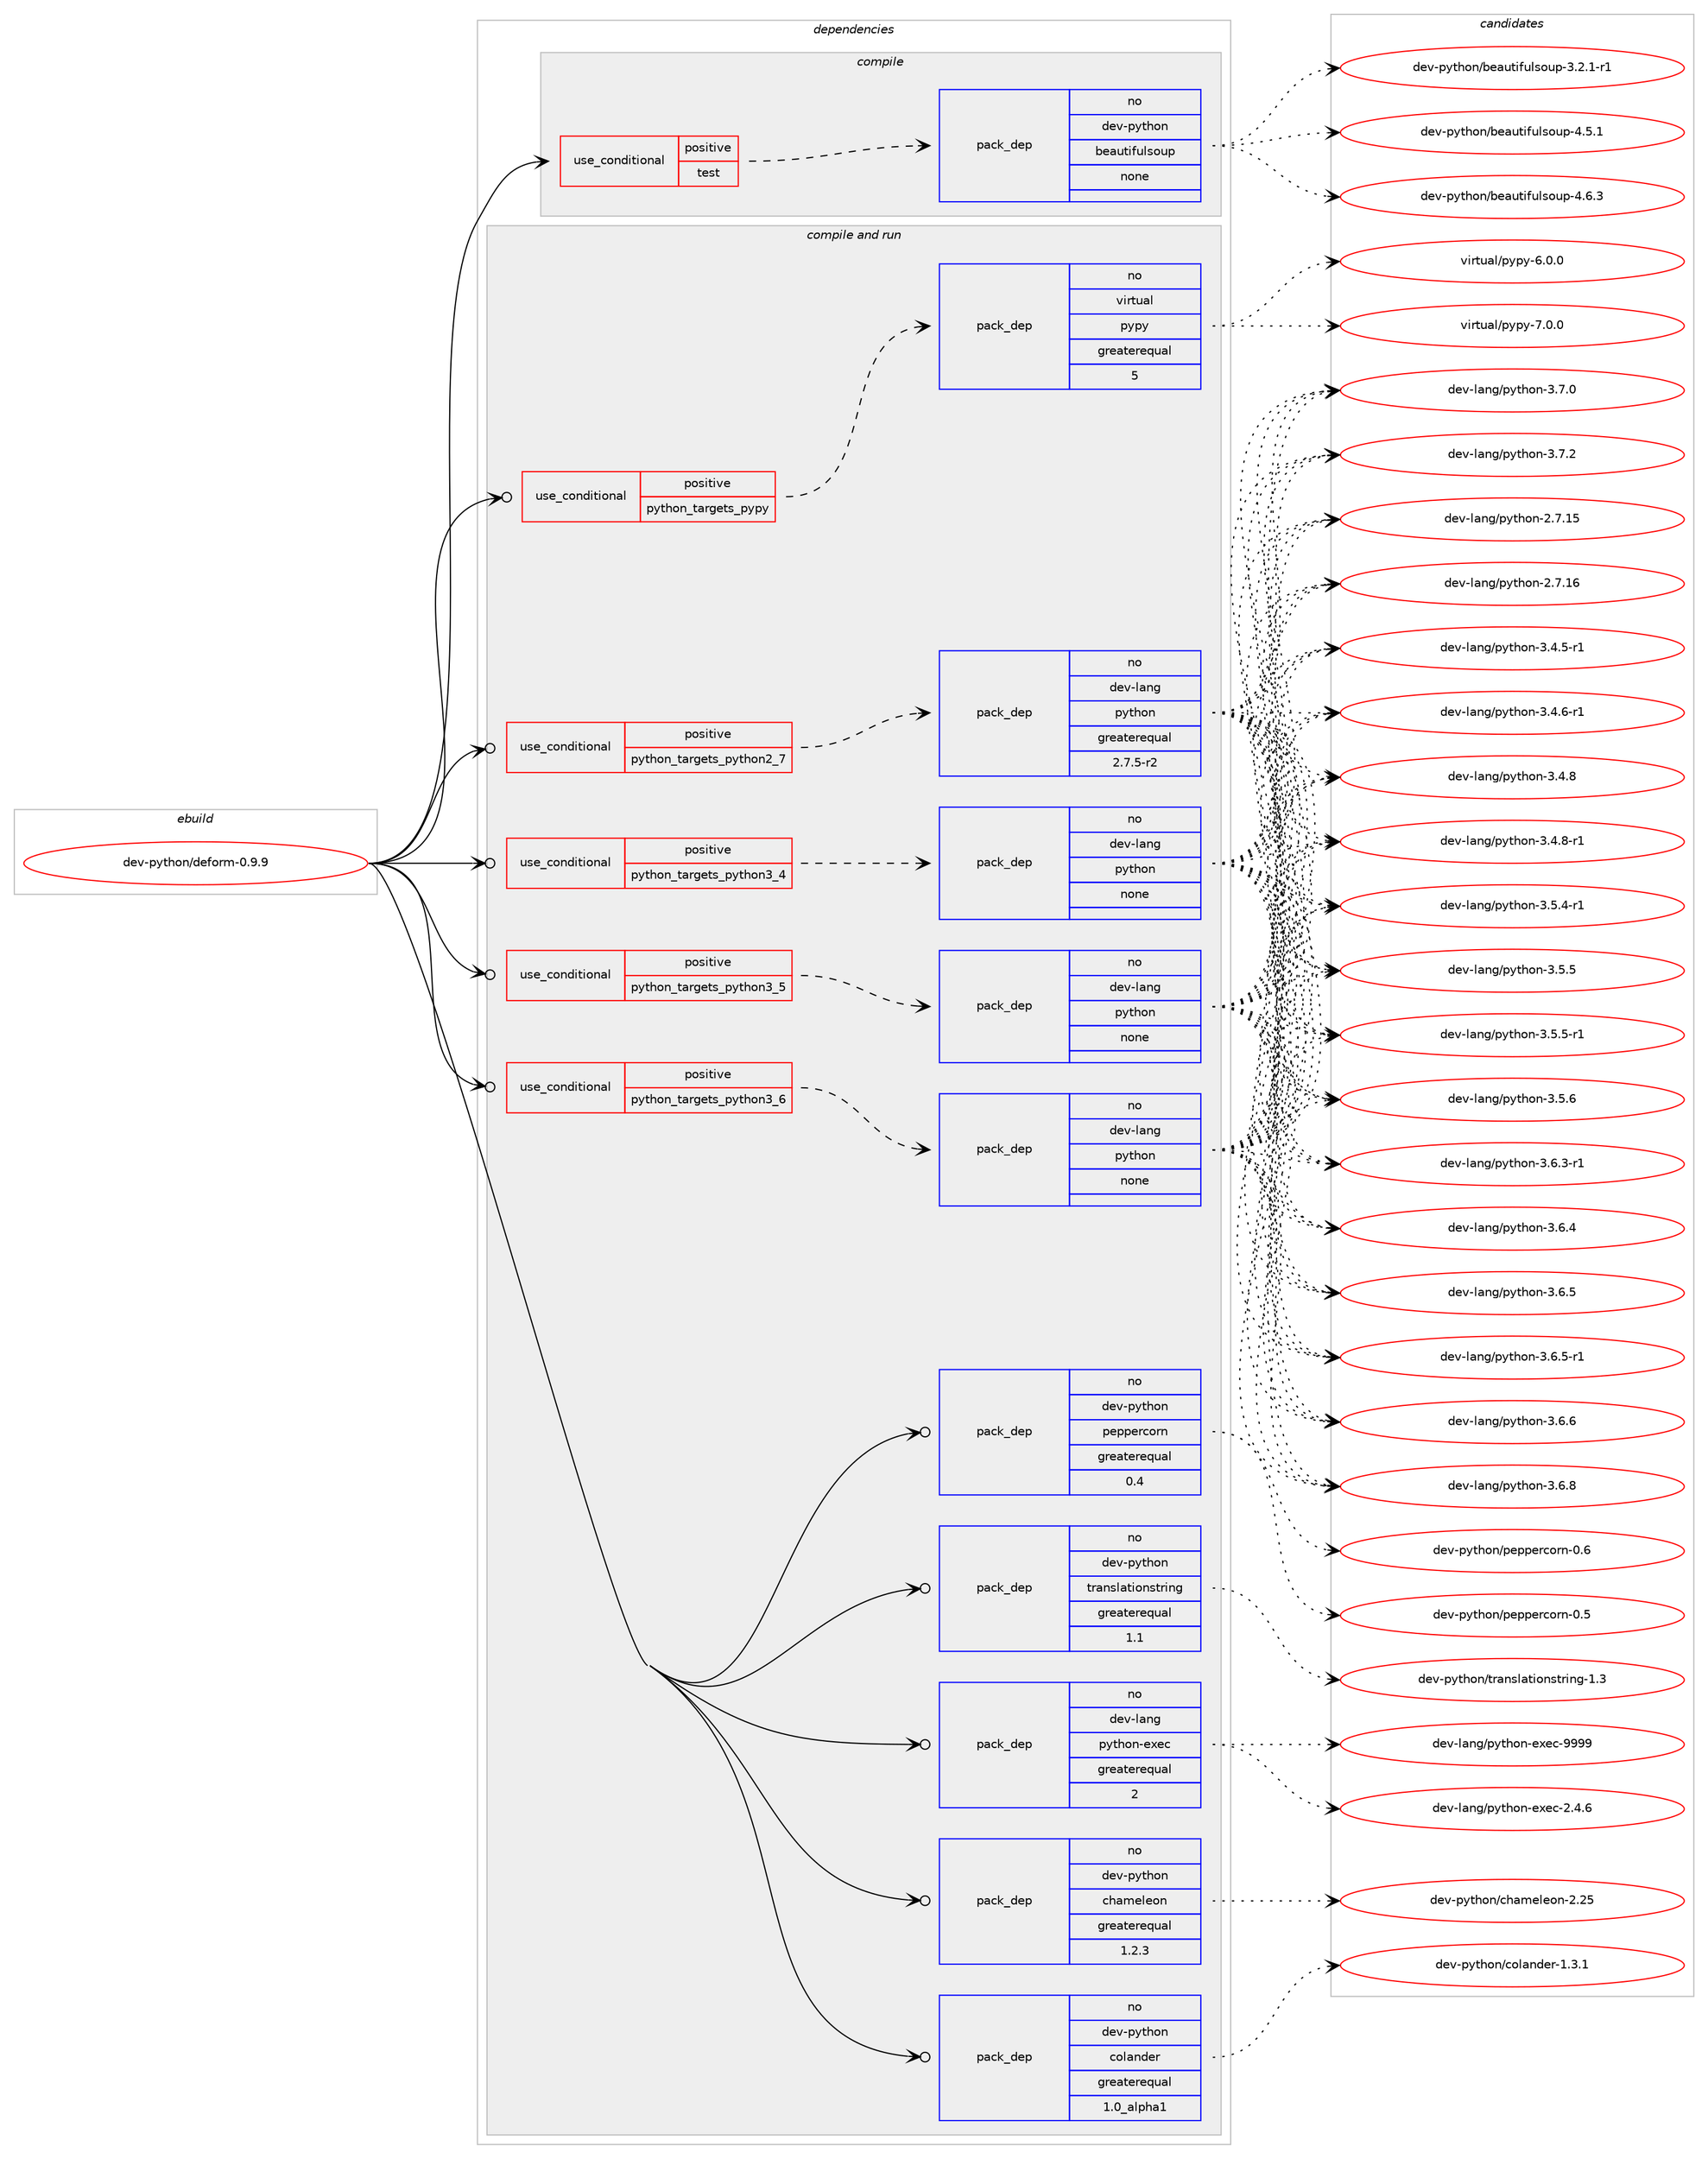 digraph prolog {

# *************
# Graph options
# *************

newrank=true;
concentrate=true;
compound=true;
graph [rankdir=LR,fontname=Helvetica,fontsize=10,ranksep=1.5];#, ranksep=2.5, nodesep=0.2];
edge  [arrowhead=vee];
node  [fontname=Helvetica,fontsize=10];

# **********
# The ebuild
# **********

subgraph cluster_leftcol {
color=gray;
rank=same;
label=<<i>ebuild</i>>;
id [label="dev-python/deform-0.9.9", color=red, width=4, href="../dev-python/deform-0.9.9.svg"];
}

# ****************
# The dependencies
# ****************

subgraph cluster_midcol {
color=gray;
label=<<i>dependencies</i>>;
subgraph cluster_compile {
fillcolor="#eeeeee";
style=filled;
label=<<i>compile</i>>;
subgraph cond373174 {
dependency1405657 [label=<<TABLE BORDER="0" CELLBORDER="1" CELLSPACING="0" CELLPADDING="4"><TR><TD ROWSPAN="3" CELLPADDING="10">use_conditional</TD></TR><TR><TD>positive</TD></TR><TR><TD>test</TD></TR></TABLE>>, shape=none, color=red];
subgraph pack1009227 {
dependency1405658 [label=<<TABLE BORDER="0" CELLBORDER="1" CELLSPACING="0" CELLPADDING="4" WIDTH="220"><TR><TD ROWSPAN="6" CELLPADDING="30">pack_dep</TD></TR><TR><TD WIDTH="110">no</TD></TR><TR><TD>dev-python</TD></TR><TR><TD>beautifulsoup</TD></TR><TR><TD>none</TD></TR><TR><TD></TD></TR></TABLE>>, shape=none, color=blue];
}
dependency1405657:e -> dependency1405658:w [weight=20,style="dashed",arrowhead="vee"];
}
id:e -> dependency1405657:w [weight=20,style="solid",arrowhead="vee"];
}
subgraph cluster_compileandrun {
fillcolor="#eeeeee";
style=filled;
label=<<i>compile and run</i>>;
subgraph cond373175 {
dependency1405659 [label=<<TABLE BORDER="0" CELLBORDER="1" CELLSPACING="0" CELLPADDING="4"><TR><TD ROWSPAN="3" CELLPADDING="10">use_conditional</TD></TR><TR><TD>positive</TD></TR><TR><TD>python_targets_pypy</TD></TR></TABLE>>, shape=none, color=red];
subgraph pack1009228 {
dependency1405660 [label=<<TABLE BORDER="0" CELLBORDER="1" CELLSPACING="0" CELLPADDING="4" WIDTH="220"><TR><TD ROWSPAN="6" CELLPADDING="30">pack_dep</TD></TR><TR><TD WIDTH="110">no</TD></TR><TR><TD>virtual</TD></TR><TR><TD>pypy</TD></TR><TR><TD>greaterequal</TD></TR><TR><TD>5</TD></TR></TABLE>>, shape=none, color=blue];
}
dependency1405659:e -> dependency1405660:w [weight=20,style="dashed",arrowhead="vee"];
}
id:e -> dependency1405659:w [weight=20,style="solid",arrowhead="odotvee"];
subgraph cond373176 {
dependency1405661 [label=<<TABLE BORDER="0" CELLBORDER="1" CELLSPACING="0" CELLPADDING="4"><TR><TD ROWSPAN="3" CELLPADDING="10">use_conditional</TD></TR><TR><TD>positive</TD></TR><TR><TD>python_targets_python2_7</TD></TR></TABLE>>, shape=none, color=red];
subgraph pack1009229 {
dependency1405662 [label=<<TABLE BORDER="0" CELLBORDER="1" CELLSPACING="0" CELLPADDING="4" WIDTH="220"><TR><TD ROWSPAN="6" CELLPADDING="30">pack_dep</TD></TR><TR><TD WIDTH="110">no</TD></TR><TR><TD>dev-lang</TD></TR><TR><TD>python</TD></TR><TR><TD>greaterequal</TD></TR><TR><TD>2.7.5-r2</TD></TR></TABLE>>, shape=none, color=blue];
}
dependency1405661:e -> dependency1405662:w [weight=20,style="dashed",arrowhead="vee"];
}
id:e -> dependency1405661:w [weight=20,style="solid",arrowhead="odotvee"];
subgraph cond373177 {
dependency1405663 [label=<<TABLE BORDER="0" CELLBORDER="1" CELLSPACING="0" CELLPADDING="4"><TR><TD ROWSPAN="3" CELLPADDING="10">use_conditional</TD></TR><TR><TD>positive</TD></TR><TR><TD>python_targets_python3_4</TD></TR></TABLE>>, shape=none, color=red];
subgraph pack1009230 {
dependency1405664 [label=<<TABLE BORDER="0" CELLBORDER="1" CELLSPACING="0" CELLPADDING="4" WIDTH="220"><TR><TD ROWSPAN="6" CELLPADDING="30">pack_dep</TD></TR><TR><TD WIDTH="110">no</TD></TR><TR><TD>dev-lang</TD></TR><TR><TD>python</TD></TR><TR><TD>none</TD></TR><TR><TD></TD></TR></TABLE>>, shape=none, color=blue];
}
dependency1405663:e -> dependency1405664:w [weight=20,style="dashed",arrowhead="vee"];
}
id:e -> dependency1405663:w [weight=20,style="solid",arrowhead="odotvee"];
subgraph cond373178 {
dependency1405665 [label=<<TABLE BORDER="0" CELLBORDER="1" CELLSPACING="0" CELLPADDING="4"><TR><TD ROWSPAN="3" CELLPADDING="10">use_conditional</TD></TR><TR><TD>positive</TD></TR><TR><TD>python_targets_python3_5</TD></TR></TABLE>>, shape=none, color=red];
subgraph pack1009231 {
dependency1405666 [label=<<TABLE BORDER="0" CELLBORDER="1" CELLSPACING="0" CELLPADDING="4" WIDTH="220"><TR><TD ROWSPAN="6" CELLPADDING="30">pack_dep</TD></TR><TR><TD WIDTH="110">no</TD></TR><TR><TD>dev-lang</TD></TR><TR><TD>python</TD></TR><TR><TD>none</TD></TR><TR><TD></TD></TR></TABLE>>, shape=none, color=blue];
}
dependency1405665:e -> dependency1405666:w [weight=20,style="dashed",arrowhead="vee"];
}
id:e -> dependency1405665:w [weight=20,style="solid",arrowhead="odotvee"];
subgraph cond373179 {
dependency1405667 [label=<<TABLE BORDER="0" CELLBORDER="1" CELLSPACING="0" CELLPADDING="4"><TR><TD ROWSPAN="3" CELLPADDING="10">use_conditional</TD></TR><TR><TD>positive</TD></TR><TR><TD>python_targets_python3_6</TD></TR></TABLE>>, shape=none, color=red];
subgraph pack1009232 {
dependency1405668 [label=<<TABLE BORDER="0" CELLBORDER="1" CELLSPACING="0" CELLPADDING="4" WIDTH="220"><TR><TD ROWSPAN="6" CELLPADDING="30">pack_dep</TD></TR><TR><TD WIDTH="110">no</TD></TR><TR><TD>dev-lang</TD></TR><TR><TD>python</TD></TR><TR><TD>none</TD></TR><TR><TD></TD></TR></TABLE>>, shape=none, color=blue];
}
dependency1405667:e -> dependency1405668:w [weight=20,style="dashed",arrowhead="vee"];
}
id:e -> dependency1405667:w [weight=20,style="solid",arrowhead="odotvee"];
subgraph pack1009233 {
dependency1405669 [label=<<TABLE BORDER="0" CELLBORDER="1" CELLSPACING="0" CELLPADDING="4" WIDTH="220"><TR><TD ROWSPAN="6" CELLPADDING="30">pack_dep</TD></TR><TR><TD WIDTH="110">no</TD></TR><TR><TD>dev-lang</TD></TR><TR><TD>python-exec</TD></TR><TR><TD>greaterequal</TD></TR><TR><TD>2</TD></TR></TABLE>>, shape=none, color=blue];
}
id:e -> dependency1405669:w [weight=20,style="solid",arrowhead="odotvee"];
subgraph pack1009234 {
dependency1405670 [label=<<TABLE BORDER="0" CELLBORDER="1" CELLSPACING="0" CELLPADDING="4" WIDTH="220"><TR><TD ROWSPAN="6" CELLPADDING="30">pack_dep</TD></TR><TR><TD WIDTH="110">no</TD></TR><TR><TD>dev-python</TD></TR><TR><TD>chameleon</TD></TR><TR><TD>greaterequal</TD></TR><TR><TD>1.2.3</TD></TR></TABLE>>, shape=none, color=blue];
}
id:e -> dependency1405670:w [weight=20,style="solid",arrowhead="odotvee"];
subgraph pack1009235 {
dependency1405671 [label=<<TABLE BORDER="0" CELLBORDER="1" CELLSPACING="0" CELLPADDING="4" WIDTH="220"><TR><TD ROWSPAN="6" CELLPADDING="30">pack_dep</TD></TR><TR><TD WIDTH="110">no</TD></TR><TR><TD>dev-python</TD></TR><TR><TD>colander</TD></TR><TR><TD>greaterequal</TD></TR><TR><TD>1.0_alpha1</TD></TR></TABLE>>, shape=none, color=blue];
}
id:e -> dependency1405671:w [weight=20,style="solid",arrowhead="odotvee"];
subgraph pack1009236 {
dependency1405672 [label=<<TABLE BORDER="0" CELLBORDER="1" CELLSPACING="0" CELLPADDING="4" WIDTH="220"><TR><TD ROWSPAN="6" CELLPADDING="30">pack_dep</TD></TR><TR><TD WIDTH="110">no</TD></TR><TR><TD>dev-python</TD></TR><TR><TD>peppercorn</TD></TR><TR><TD>greaterequal</TD></TR><TR><TD>0.4</TD></TR></TABLE>>, shape=none, color=blue];
}
id:e -> dependency1405672:w [weight=20,style="solid",arrowhead="odotvee"];
subgraph pack1009237 {
dependency1405673 [label=<<TABLE BORDER="0" CELLBORDER="1" CELLSPACING="0" CELLPADDING="4" WIDTH="220"><TR><TD ROWSPAN="6" CELLPADDING="30">pack_dep</TD></TR><TR><TD WIDTH="110">no</TD></TR><TR><TD>dev-python</TD></TR><TR><TD>translationstring</TD></TR><TR><TD>greaterequal</TD></TR><TR><TD>1.1</TD></TR></TABLE>>, shape=none, color=blue];
}
id:e -> dependency1405673:w [weight=20,style="solid",arrowhead="odotvee"];
}
subgraph cluster_run {
fillcolor="#eeeeee";
style=filled;
label=<<i>run</i>>;
}
}

# **************
# The candidates
# **************

subgraph cluster_choices {
rank=same;
color=gray;
label=<<i>candidates</i>>;

subgraph choice1009227 {
color=black;
nodesep=1;
choice100101118451121211161041111104798101971171161051021171081151111171124551465046494511449 [label="dev-python/beautifulsoup-3.2.1-r1", color=red, width=4,href="../dev-python/beautifulsoup-3.2.1-r1.svg"];
choice10010111845112121116104111110479810197117116105102117108115111117112455246534649 [label="dev-python/beautifulsoup-4.5.1", color=red, width=4,href="../dev-python/beautifulsoup-4.5.1.svg"];
choice10010111845112121116104111110479810197117116105102117108115111117112455246544651 [label="dev-python/beautifulsoup-4.6.3", color=red, width=4,href="../dev-python/beautifulsoup-4.6.3.svg"];
dependency1405658:e -> choice100101118451121211161041111104798101971171161051021171081151111171124551465046494511449:w [style=dotted,weight="100"];
dependency1405658:e -> choice10010111845112121116104111110479810197117116105102117108115111117112455246534649:w [style=dotted,weight="100"];
dependency1405658:e -> choice10010111845112121116104111110479810197117116105102117108115111117112455246544651:w [style=dotted,weight="100"];
}
subgraph choice1009228 {
color=black;
nodesep=1;
choice1181051141161179710847112121112121455446484648 [label="virtual/pypy-6.0.0", color=red, width=4,href="../virtual/pypy-6.0.0.svg"];
choice1181051141161179710847112121112121455546484648 [label="virtual/pypy-7.0.0", color=red, width=4,href="../virtual/pypy-7.0.0.svg"];
dependency1405660:e -> choice1181051141161179710847112121112121455446484648:w [style=dotted,weight="100"];
dependency1405660:e -> choice1181051141161179710847112121112121455546484648:w [style=dotted,weight="100"];
}
subgraph choice1009229 {
color=black;
nodesep=1;
choice10010111845108971101034711212111610411111045504655464953 [label="dev-lang/python-2.7.15", color=red, width=4,href="../dev-lang/python-2.7.15.svg"];
choice10010111845108971101034711212111610411111045504655464954 [label="dev-lang/python-2.7.16", color=red, width=4,href="../dev-lang/python-2.7.16.svg"];
choice1001011184510897110103471121211161041111104551465246534511449 [label="dev-lang/python-3.4.5-r1", color=red, width=4,href="../dev-lang/python-3.4.5-r1.svg"];
choice1001011184510897110103471121211161041111104551465246544511449 [label="dev-lang/python-3.4.6-r1", color=red, width=4,href="../dev-lang/python-3.4.6-r1.svg"];
choice100101118451089711010347112121116104111110455146524656 [label="dev-lang/python-3.4.8", color=red, width=4,href="../dev-lang/python-3.4.8.svg"];
choice1001011184510897110103471121211161041111104551465246564511449 [label="dev-lang/python-3.4.8-r1", color=red, width=4,href="../dev-lang/python-3.4.8-r1.svg"];
choice1001011184510897110103471121211161041111104551465346524511449 [label="dev-lang/python-3.5.4-r1", color=red, width=4,href="../dev-lang/python-3.5.4-r1.svg"];
choice100101118451089711010347112121116104111110455146534653 [label="dev-lang/python-3.5.5", color=red, width=4,href="../dev-lang/python-3.5.5.svg"];
choice1001011184510897110103471121211161041111104551465346534511449 [label="dev-lang/python-3.5.5-r1", color=red, width=4,href="../dev-lang/python-3.5.5-r1.svg"];
choice100101118451089711010347112121116104111110455146534654 [label="dev-lang/python-3.5.6", color=red, width=4,href="../dev-lang/python-3.5.6.svg"];
choice1001011184510897110103471121211161041111104551465446514511449 [label="dev-lang/python-3.6.3-r1", color=red, width=4,href="../dev-lang/python-3.6.3-r1.svg"];
choice100101118451089711010347112121116104111110455146544652 [label="dev-lang/python-3.6.4", color=red, width=4,href="../dev-lang/python-3.6.4.svg"];
choice100101118451089711010347112121116104111110455146544653 [label="dev-lang/python-3.6.5", color=red, width=4,href="../dev-lang/python-3.6.5.svg"];
choice1001011184510897110103471121211161041111104551465446534511449 [label="dev-lang/python-3.6.5-r1", color=red, width=4,href="../dev-lang/python-3.6.5-r1.svg"];
choice100101118451089711010347112121116104111110455146544654 [label="dev-lang/python-3.6.6", color=red, width=4,href="../dev-lang/python-3.6.6.svg"];
choice100101118451089711010347112121116104111110455146544656 [label="dev-lang/python-3.6.8", color=red, width=4,href="../dev-lang/python-3.6.8.svg"];
choice100101118451089711010347112121116104111110455146554648 [label="dev-lang/python-3.7.0", color=red, width=4,href="../dev-lang/python-3.7.0.svg"];
choice100101118451089711010347112121116104111110455146554650 [label="dev-lang/python-3.7.2", color=red, width=4,href="../dev-lang/python-3.7.2.svg"];
dependency1405662:e -> choice10010111845108971101034711212111610411111045504655464953:w [style=dotted,weight="100"];
dependency1405662:e -> choice10010111845108971101034711212111610411111045504655464954:w [style=dotted,weight="100"];
dependency1405662:e -> choice1001011184510897110103471121211161041111104551465246534511449:w [style=dotted,weight="100"];
dependency1405662:e -> choice1001011184510897110103471121211161041111104551465246544511449:w [style=dotted,weight="100"];
dependency1405662:e -> choice100101118451089711010347112121116104111110455146524656:w [style=dotted,weight="100"];
dependency1405662:e -> choice1001011184510897110103471121211161041111104551465246564511449:w [style=dotted,weight="100"];
dependency1405662:e -> choice1001011184510897110103471121211161041111104551465346524511449:w [style=dotted,weight="100"];
dependency1405662:e -> choice100101118451089711010347112121116104111110455146534653:w [style=dotted,weight="100"];
dependency1405662:e -> choice1001011184510897110103471121211161041111104551465346534511449:w [style=dotted,weight="100"];
dependency1405662:e -> choice100101118451089711010347112121116104111110455146534654:w [style=dotted,weight="100"];
dependency1405662:e -> choice1001011184510897110103471121211161041111104551465446514511449:w [style=dotted,weight="100"];
dependency1405662:e -> choice100101118451089711010347112121116104111110455146544652:w [style=dotted,weight="100"];
dependency1405662:e -> choice100101118451089711010347112121116104111110455146544653:w [style=dotted,weight="100"];
dependency1405662:e -> choice1001011184510897110103471121211161041111104551465446534511449:w [style=dotted,weight="100"];
dependency1405662:e -> choice100101118451089711010347112121116104111110455146544654:w [style=dotted,weight="100"];
dependency1405662:e -> choice100101118451089711010347112121116104111110455146544656:w [style=dotted,weight="100"];
dependency1405662:e -> choice100101118451089711010347112121116104111110455146554648:w [style=dotted,weight="100"];
dependency1405662:e -> choice100101118451089711010347112121116104111110455146554650:w [style=dotted,weight="100"];
}
subgraph choice1009230 {
color=black;
nodesep=1;
choice10010111845108971101034711212111610411111045504655464953 [label="dev-lang/python-2.7.15", color=red, width=4,href="../dev-lang/python-2.7.15.svg"];
choice10010111845108971101034711212111610411111045504655464954 [label="dev-lang/python-2.7.16", color=red, width=4,href="../dev-lang/python-2.7.16.svg"];
choice1001011184510897110103471121211161041111104551465246534511449 [label="dev-lang/python-3.4.5-r1", color=red, width=4,href="../dev-lang/python-3.4.5-r1.svg"];
choice1001011184510897110103471121211161041111104551465246544511449 [label="dev-lang/python-3.4.6-r1", color=red, width=4,href="../dev-lang/python-3.4.6-r1.svg"];
choice100101118451089711010347112121116104111110455146524656 [label="dev-lang/python-3.4.8", color=red, width=4,href="../dev-lang/python-3.4.8.svg"];
choice1001011184510897110103471121211161041111104551465246564511449 [label="dev-lang/python-3.4.8-r1", color=red, width=4,href="../dev-lang/python-3.4.8-r1.svg"];
choice1001011184510897110103471121211161041111104551465346524511449 [label="dev-lang/python-3.5.4-r1", color=red, width=4,href="../dev-lang/python-3.5.4-r1.svg"];
choice100101118451089711010347112121116104111110455146534653 [label="dev-lang/python-3.5.5", color=red, width=4,href="../dev-lang/python-3.5.5.svg"];
choice1001011184510897110103471121211161041111104551465346534511449 [label="dev-lang/python-3.5.5-r1", color=red, width=4,href="../dev-lang/python-3.5.5-r1.svg"];
choice100101118451089711010347112121116104111110455146534654 [label="dev-lang/python-3.5.6", color=red, width=4,href="../dev-lang/python-3.5.6.svg"];
choice1001011184510897110103471121211161041111104551465446514511449 [label="dev-lang/python-3.6.3-r1", color=red, width=4,href="../dev-lang/python-3.6.3-r1.svg"];
choice100101118451089711010347112121116104111110455146544652 [label="dev-lang/python-3.6.4", color=red, width=4,href="../dev-lang/python-3.6.4.svg"];
choice100101118451089711010347112121116104111110455146544653 [label="dev-lang/python-3.6.5", color=red, width=4,href="../dev-lang/python-3.6.5.svg"];
choice1001011184510897110103471121211161041111104551465446534511449 [label="dev-lang/python-3.6.5-r1", color=red, width=4,href="../dev-lang/python-3.6.5-r1.svg"];
choice100101118451089711010347112121116104111110455146544654 [label="dev-lang/python-3.6.6", color=red, width=4,href="../dev-lang/python-3.6.6.svg"];
choice100101118451089711010347112121116104111110455146544656 [label="dev-lang/python-3.6.8", color=red, width=4,href="../dev-lang/python-3.6.8.svg"];
choice100101118451089711010347112121116104111110455146554648 [label="dev-lang/python-3.7.0", color=red, width=4,href="../dev-lang/python-3.7.0.svg"];
choice100101118451089711010347112121116104111110455146554650 [label="dev-lang/python-3.7.2", color=red, width=4,href="../dev-lang/python-3.7.2.svg"];
dependency1405664:e -> choice10010111845108971101034711212111610411111045504655464953:w [style=dotted,weight="100"];
dependency1405664:e -> choice10010111845108971101034711212111610411111045504655464954:w [style=dotted,weight="100"];
dependency1405664:e -> choice1001011184510897110103471121211161041111104551465246534511449:w [style=dotted,weight="100"];
dependency1405664:e -> choice1001011184510897110103471121211161041111104551465246544511449:w [style=dotted,weight="100"];
dependency1405664:e -> choice100101118451089711010347112121116104111110455146524656:w [style=dotted,weight="100"];
dependency1405664:e -> choice1001011184510897110103471121211161041111104551465246564511449:w [style=dotted,weight="100"];
dependency1405664:e -> choice1001011184510897110103471121211161041111104551465346524511449:w [style=dotted,weight="100"];
dependency1405664:e -> choice100101118451089711010347112121116104111110455146534653:w [style=dotted,weight="100"];
dependency1405664:e -> choice1001011184510897110103471121211161041111104551465346534511449:w [style=dotted,weight="100"];
dependency1405664:e -> choice100101118451089711010347112121116104111110455146534654:w [style=dotted,weight="100"];
dependency1405664:e -> choice1001011184510897110103471121211161041111104551465446514511449:w [style=dotted,weight="100"];
dependency1405664:e -> choice100101118451089711010347112121116104111110455146544652:w [style=dotted,weight="100"];
dependency1405664:e -> choice100101118451089711010347112121116104111110455146544653:w [style=dotted,weight="100"];
dependency1405664:e -> choice1001011184510897110103471121211161041111104551465446534511449:w [style=dotted,weight="100"];
dependency1405664:e -> choice100101118451089711010347112121116104111110455146544654:w [style=dotted,weight="100"];
dependency1405664:e -> choice100101118451089711010347112121116104111110455146544656:w [style=dotted,weight="100"];
dependency1405664:e -> choice100101118451089711010347112121116104111110455146554648:w [style=dotted,weight="100"];
dependency1405664:e -> choice100101118451089711010347112121116104111110455146554650:w [style=dotted,weight="100"];
}
subgraph choice1009231 {
color=black;
nodesep=1;
choice10010111845108971101034711212111610411111045504655464953 [label="dev-lang/python-2.7.15", color=red, width=4,href="../dev-lang/python-2.7.15.svg"];
choice10010111845108971101034711212111610411111045504655464954 [label="dev-lang/python-2.7.16", color=red, width=4,href="../dev-lang/python-2.7.16.svg"];
choice1001011184510897110103471121211161041111104551465246534511449 [label="dev-lang/python-3.4.5-r1", color=red, width=4,href="../dev-lang/python-3.4.5-r1.svg"];
choice1001011184510897110103471121211161041111104551465246544511449 [label="dev-lang/python-3.4.6-r1", color=red, width=4,href="../dev-lang/python-3.4.6-r1.svg"];
choice100101118451089711010347112121116104111110455146524656 [label="dev-lang/python-3.4.8", color=red, width=4,href="../dev-lang/python-3.4.8.svg"];
choice1001011184510897110103471121211161041111104551465246564511449 [label="dev-lang/python-3.4.8-r1", color=red, width=4,href="../dev-lang/python-3.4.8-r1.svg"];
choice1001011184510897110103471121211161041111104551465346524511449 [label="dev-lang/python-3.5.4-r1", color=red, width=4,href="../dev-lang/python-3.5.4-r1.svg"];
choice100101118451089711010347112121116104111110455146534653 [label="dev-lang/python-3.5.5", color=red, width=4,href="../dev-lang/python-3.5.5.svg"];
choice1001011184510897110103471121211161041111104551465346534511449 [label="dev-lang/python-3.5.5-r1", color=red, width=4,href="../dev-lang/python-3.5.5-r1.svg"];
choice100101118451089711010347112121116104111110455146534654 [label="dev-lang/python-3.5.6", color=red, width=4,href="../dev-lang/python-3.5.6.svg"];
choice1001011184510897110103471121211161041111104551465446514511449 [label="dev-lang/python-3.6.3-r1", color=red, width=4,href="../dev-lang/python-3.6.3-r1.svg"];
choice100101118451089711010347112121116104111110455146544652 [label="dev-lang/python-3.6.4", color=red, width=4,href="../dev-lang/python-3.6.4.svg"];
choice100101118451089711010347112121116104111110455146544653 [label="dev-lang/python-3.6.5", color=red, width=4,href="../dev-lang/python-3.6.5.svg"];
choice1001011184510897110103471121211161041111104551465446534511449 [label="dev-lang/python-3.6.5-r1", color=red, width=4,href="../dev-lang/python-3.6.5-r1.svg"];
choice100101118451089711010347112121116104111110455146544654 [label="dev-lang/python-3.6.6", color=red, width=4,href="../dev-lang/python-3.6.6.svg"];
choice100101118451089711010347112121116104111110455146544656 [label="dev-lang/python-3.6.8", color=red, width=4,href="../dev-lang/python-3.6.8.svg"];
choice100101118451089711010347112121116104111110455146554648 [label="dev-lang/python-3.7.0", color=red, width=4,href="../dev-lang/python-3.7.0.svg"];
choice100101118451089711010347112121116104111110455146554650 [label="dev-lang/python-3.7.2", color=red, width=4,href="../dev-lang/python-3.7.2.svg"];
dependency1405666:e -> choice10010111845108971101034711212111610411111045504655464953:w [style=dotted,weight="100"];
dependency1405666:e -> choice10010111845108971101034711212111610411111045504655464954:w [style=dotted,weight="100"];
dependency1405666:e -> choice1001011184510897110103471121211161041111104551465246534511449:w [style=dotted,weight="100"];
dependency1405666:e -> choice1001011184510897110103471121211161041111104551465246544511449:w [style=dotted,weight="100"];
dependency1405666:e -> choice100101118451089711010347112121116104111110455146524656:w [style=dotted,weight="100"];
dependency1405666:e -> choice1001011184510897110103471121211161041111104551465246564511449:w [style=dotted,weight="100"];
dependency1405666:e -> choice1001011184510897110103471121211161041111104551465346524511449:w [style=dotted,weight="100"];
dependency1405666:e -> choice100101118451089711010347112121116104111110455146534653:w [style=dotted,weight="100"];
dependency1405666:e -> choice1001011184510897110103471121211161041111104551465346534511449:w [style=dotted,weight="100"];
dependency1405666:e -> choice100101118451089711010347112121116104111110455146534654:w [style=dotted,weight="100"];
dependency1405666:e -> choice1001011184510897110103471121211161041111104551465446514511449:w [style=dotted,weight="100"];
dependency1405666:e -> choice100101118451089711010347112121116104111110455146544652:w [style=dotted,weight="100"];
dependency1405666:e -> choice100101118451089711010347112121116104111110455146544653:w [style=dotted,weight="100"];
dependency1405666:e -> choice1001011184510897110103471121211161041111104551465446534511449:w [style=dotted,weight="100"];
dependency1405666:e -> choice100101118451089711010347112121116104111110455146544654:w [style=dotted,weight="100"];
dependency1405666:e -> choice100101118451089711010347112121116104111110455146544656:w [style=dotted,weight="100"];
dependency1405666:e -> choice100101118451089711010347112121116104111110455146554648:w [style=dotted,weight="100"];
dependency1405666:e -> choice100101118451089711010347112121116104111110455146554650:w [style=dotted,weight="100"];
}
subgraph choice1009232 {
color=black;
nodesep=1;
choice10010111845108971101034711212111610411111045504655464953 [label="dev-lang/python-2.7.15", color=red, width=4,href="../dev-lang/python-2.7.15.svg"];
choice10010111845108971101034711212111610411111045504655464954 [label="dev-lang/python-2.7.16", color=red, width=4,href="../dev-lang/python-2.7.16.svg"];
choice1001011184510897110103471121211161041111104551465246534511449 [label="dev-lang/python-3.4.5-r1", color=red, width=4,href="../dev-lang/python-3.4.5-r1.svg"];
choice1001011184510897110103471121211161041111104551465246544511449 [label="dev-lang/python-3.4.6-r1", color=red, width=4,href="../dev-lang/python-3.4.6-r1.svg"];
choice100101118451089711010347112121116104111110455146524656 [label="dev-lang/python-3.4.8", color=red, width=4,href="../dev-lang/python-3.4.8.svg"];
choice1001011184510897110103471121211161041111104551465246564511449 [label="dev-lang/python-3.4.8-r1", color=red, width=4,href="../dev-lang/python-3.4.8-r1.svg"];
choice1001011184510897110103471121211161041111104551465346524511449 [label="dev-lang/python-3.5.4-r1", color=red, width=4,href="../dev-lang/python-3.5.4-r1.svg"];
choice100101118451089711010347112121116104111110455146534653 [label="dev-lang/python-3.5.5", color=red, width=4,href="../dev-lang/python-3.5.5.svg"];
choice1001011184510897110103471121211161041111104551465346534511449 [label="dev-lang/python-3.5.5-r1", color=red, width=4,href="../dev-lang/python-3.5.5-r1.svg"];
choice100101118451089711010347112121116104111110455146534654 [label="dev-lang/python-3.5.6", color=red, width=4,href="../dev-lang/python-3.5.6.svg"];
choice1001011184510897110103471121211161041111104551465446514511449 [label="dev-lang/python-3.6.3-r1", color=red, width=4,href="../dev-lang/python-3.6.3-r1.svg"];
choice100101118451089711010347112121116104111110455146544652 [label="dev-lang/python-3.6.4", color=red, width=4,href="../dev-lang/python-3.6.4.svg"];
choice100101118451089711010347112121116104111110455146544653 [label="dev-lang/python-3.6.5", color=red, width=4,href="../dev-lang/python-3.6.5.svg"];
choice1001011184510897110103471121211161041111104551465446534511449 [label="dev-lang/python-3.6.5-r1", color=red, width=4,href="../dev-lang/python-3.6.5-r1.svg"];
choice100101118451089711010347112121116104111110455146544654 [label="dev-lang/python-3.6.6", color=red, width=4,href="../dev-lang/python-3.6.6.svg"];
choice100101118451089711010347112121116104111110455146544656 [label="dev-lang/python-3.6.8", color=red, width=4,href="../dev-lang/python-3.6.8.svg"];
choice100101118451089711010347112121116104111110455146554648 [label="dev-lang/python-3.7.0", color=red, width=4,href="../dev-lang/python-3.7.0.svg"];
choice100101118451089711010347112121116104111110455146554650 [label="dev-lang/python-3.7.2", color=red, width=4,href="../dev-lang/python-3.7.2.svg"];
dependency1405668:e -> choice10010111845108971101034711212111610411111045504655464953:w [style=dotted,weight="100"];
dependency1405668:e -> choice10010111845108971101034711212111610411111045504655464954:w [style=dotted,weight="100"];
dependency1405668:e -> choice1001011184510897110103471121211161041111104551465246534511449:w [style=dotted,weight="100"];
dependency1405668:e -> choice1001011184510897110103471121211161041111104551465246544511449:w [style=dotted,weight="100"];
dependency1405668:e -> choice100101118451089711010347112121116104111110455146524656:w [style=dotted,weight="100"];
dependency1405668:e -> choice1001011184510897110103471121211161041111104551465246564511449:w [style=dotted,weight="100"];
dependency1405668:e -> choice1001011184510897110103471121211161041111104551465346524511449:w [style=dotted,weight="100"];
dependency1405668:e -> choice100101118451089711010347112121116104111110455146534653:w [style=dotted,weight="100"];
dependency1405668:e -> choice1001011184510897110103471121211161041111104551465346534511449:w [style=dotted,weight="100"];
dependency1405668:e -> choice100101118451089711010347112121116104111110455146534654:w [style=dotted,weight="100"];
dependency1405668:e -> choice1001011184510897110103471121211161041111104551465446514511449:w [style=dotted,weight="100"];
dependency1405668:e -> choice100101118451089711010347112121116104111110455146544652:w [style=dotted,weight="100"];
dependency1405668:e -> choice100101118451089711010347112121116104111110455146544653:w [style=dotted,weight="100"];
dependency1405668:e -> choice1001011184510897110103471121211161041111104551465446534511449:w [style=dotted,weight="100"];
dependency1405668:e -> choice100101118451089711010347112121116104111110455146544654:w [style=dotted,weight="100"];
dependency1405668:e -> choice100101118451089711010347112121116104111110455146544656:w [style=dotted,weight="100"];
dependency1405668:e -> choice100101118451089711010347112121116104111110455146554648:w [style=dotted,weight="100"];
dependency1405668:e -> choice100101118451089711010347112121116104111110455146554650:w [style=dotted,weight="100"];
}
subgraph choice1009233 {
color=black;
nodesep=1;
choice1001011184510897110103471121211161041111104510112010199455046524654 [label="dev-lang/python-exec-2.4.6", color=red, width=4,href="../dev-lang/python-exec-2.4.6.svg"];
choice10010111845108971101034711212111610411111045101120101994557575757 [label="dev-lang/python-exec-9999", color=red, width=4,href="../dev-lang/python-exec-9999.svg"];
dependency1405669:e -> choice1001011184510897110103471121211161041111104510112010199455046524654:w [style=dotted,weight="100"];
dependency1405669:e -> choice10010111845108971101034711212111610411111045101120101994557575757:w [style=dotted,weight="100"];
}
subgraph choice1009234 {
color=black;
nodesep=1;
choice100101118451121211161041111104799104971091011081011111104550465053 [label="dev-python/chameleon-2.25", color=red, width=4,href="../dev-python/chameleon-2.25.svg"];
dependency1405670:e -> choice100101118451121211161041111104799104971091011081011111104550465053:w [style=dotted,weight="100"];
}
subgraph choice1009235 {
color=black;
nodesep=1;
choice10010111845112121116104111110479911110897110100101114454946514649 [label="dev-python/colander-1.3.1", color=red, width=4,href="../dev-python/colander-1.3.1.svg"];
dependency1405671:e -> choice10010111845112121116104111110479911110897110100101114454946514649:w [style=dotted,weight="100"];
}
subgraph choice1009236 {
color=black;
nodesep=1;
choice10010111845112121116104111110471121011121121011149911111411045484653 [label="dev-python/peppercorn-0.5", color=red, width=4,href="../dev-python/peppercorn-0.5.svg"];
choice10010111845112121116104111110471121011121121011149911111411045484654 [label="dev-python/peppercorn-0.6", color=red, width=4,href="../dev-python/peppercorn-0.6.svg"];
dependency1405672:e -> choice10010111845112121116104111110471121011121121011149911111411045484653:w [style=dotted,weight="100"];
dependency1405672:e -> choice10010111845112121116104111110471121011121121011149911111411045484654:w [style=dotted,weight="100"];
}
subgraph choice1009237 {
color=black;
nodesep=1;
choice1001011184511212111610411111047116114971101151089711610511111011511611410511010345494651 [label="dev-python/translationstring-1.3", color=red, width=4,href="../dev-python/translationstring-1.3.svg"];
dependency1405673:e -> choice1001011184511212111610411111047116114971101151089711610511111011511611410511010345494651:w [style=dotted,weight="100"];
}
}

}
